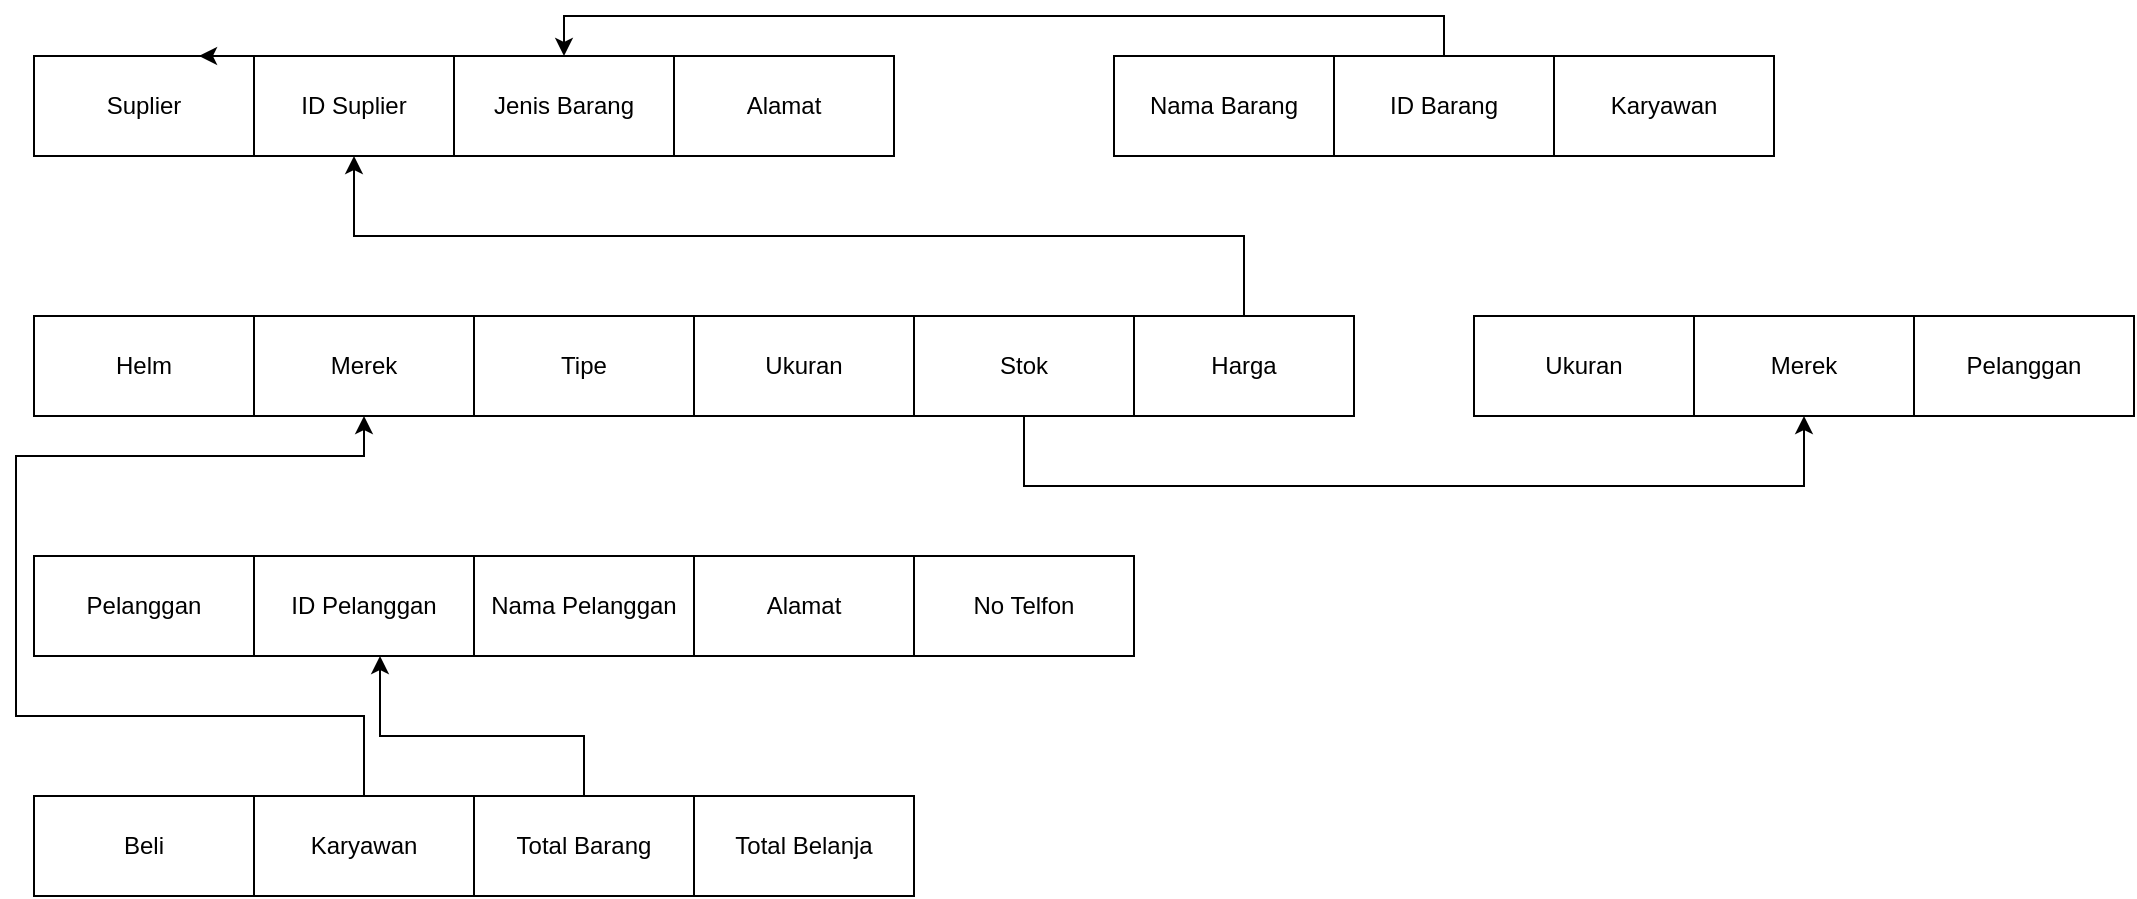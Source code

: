 <mxfile version="24.6.4" type="github">
  <diagram name="Page-1" id="xJ-plOZd_CpgwEaKH2XM">
    <mxGraphModel dx="2411" dy="703" grid="1" gridSize="10" guides="1" tooltips="1" connect="1" arrows="1" fold="1" page="1" pageScale="1" pageWidth="850" pageHeight="1100" math="0" shadow="0">
      <root>
        <mxCell id="0" />
        <mxCell id="1" parent="0" />
        <mxCell id="Hymb50wysH_sYhl8VWrP-30" value="Total Belanja" style="rounded=0;whiteSpace=wrap;html=1;" vertex="1" parent="1">
          <mxGeometry x="340" y="440" width="110" height="50" as="geometry" />
        </mxCell>
        <mxCell id="Hymb50wysH_sYhl8VWrP-2" value="Suplier" style="rounded=0;whiteSpace=wrap;html=1;" vertex="1" parent="1">
          <mxGeometry x="10" y="70" width="110" height="50" as="geometry" />
        </mxCell>
        <mxCell id="Hymb50wysH_sYhl8VWrP-3" value="Nama Barang" style="rounded=0;whiteSpace=wrap;html=1;" vertex="1" parent="1">
          <mxGeometry x="550" y="70" width="110" height="50" as="geometry" />
        </mxCell>
        <mxCell id="Hymb50wysH_sYhl8VWrP-43" style="edgeStyle=orthogonalEdgeStyle;rounded=0;orthogonalLoop=1;jettySize=auto;html=1;exitX=0.5;exitY=0;exitDx=0;exitDy=0;entryX=0.5;entryY=0;entryDx=0;entryDy=0;" edge="1" parent="1" source="Hymb50wysH_sYhl8VWrP-4" target="Hymb50wysH_sYhl8VWrP-6">
          <mxGeometry relative="1" as="geometry">
            <mxPoint x="280" y="20" as="targetPoint" />
          </mxGeometry>
        </mxCell>
        <mxCell id="Hymb50wysH_sYhl8VWrP-4" value="ID Barang" style="rounded=0;whiteSpace=wrap;html=1;" vertex="1" parent="1">
          <mxGeometry x="660" y="70" width="110" height="50" as="geometry" />
        </mxCell>
        <mxCell id="Hymb50wysH_sYhl8VWrP-5" value="Alamat" style="rounded=0;whiteSpace=wrap;html=1;" vertex="1" parent="1">
          <mxGeometry x="330" y="70" width="110" height="50" as="geometry" />
        </mxCell>
        <mxCell id="Hymb50wysH_sYhl8VWrP-6" value="Jenis Barang" style="rounded=0;whiteSpace=wrap;html=1;" vertex="1" parent="1">
          <mxGeometry x="220" y="70" width="110" height="50" as="geometry" />
        </mxCell>
        <mxCell id="Hymb50wysH_sYhl8VWrP-7" value="ID Suplier" style="rounded=0;whiteSpace=wrap;html=1;" vertex="1" parent="1">
          <mxGeometry x="120" y="70" width="100" height="50" as="geometry" />
        </mxCell>
        <mxCell id="Hymb50wysH_sYhl8VWrP-8" style="edgeStyle=orthogonalEdgeStyle;rounded=0;orthogonalLoop=1;jettySize=auto;html=1;exitX=1;exitY=0;exitDx=0;exitDy=0;entryX=0.75;entryY=0;entryDx=0;entryDy=0;" edge="1" parent="1" source="Hymb50wysH_sYhl8VWrP-2" target="Hymb50wysH_sYhl8VWrP-2">
          <mxGeometry relative="1" as="geometry" />
        </mxCell>
        <mxCell id="Hymb50wysH_sYhl8VWrP-9" value="Karyawan" style="rounded=0;whiteSpace=wrap;html=1;" vertex="1" parent="1">
          <mxGeometry x="770" y="70" width="110" height="50" as="geometry" />
        </mxCell>
        <mxCell id="Hymb50wysH_sYhl8VWrP-11" value="Tipe" style="rounded=0;whiteSpace=wrap;html=1;" vertex="1" parent="1">
          <mxGeometry x="230" y="200" width="110" height="50" as="geometry" />
        </mxCell>
        <mxCell id="Hymb50wysH_sYhl8VWrP-12" value="Merek" style="rounded=0;whiteSpace=wrap;html=1;" vertex="1" parent="1">
          <mxGeometry x="120" y="200" width="110" height="50" as="geometry" />
        </mxCell>
        <mxCell id="Hymb50wysH_sYhl8VWrP-13" value="Helm" style="rounded=0;whiteSpace=wrap;html=1;" vertex="1" parent="1">
          <mxGeometry x="10" y="200" width="110" height="50" as="geometry" />
        </mxCell>
        <mxCell id="Hymb50wysH_sYhl8VWrP-15" value="Ukuran" style="rounded=0;whiteSpace=wrap;html=1;" vertex="1" parent="1">
          <mxGeometry x="340" y="200" width="110" height="50" as="geometry" />
        </mxCell>
        <mxCell id="Hymb50wysH_sYhl8VWrP-45" style="edgeStyle=orthogonalEdgeStyle;rounded=0;orthogonalLoop=1;jettySize=auto;html=1;exitX=0.5;exitY=0;exitDx=0;exitDy=0;entryX=0.5;entryY=1;entryDx=0;entryDy=0;" edge="1" parent="1" source="Hymb50wysH_sYhl8VWrP-16" target="Hymb50wysH_sYhl8VWrP-7">
          <mxGeometry relative="1" as="geometry" />
        </mxCell>
        <mxCell id="Hymb50wysH_sYhl8VWrP-16" value="Harga" style="rounded=0;whiteSpace=wrap;html=1;" vertex="1" parent="1">
          <mxGeometry x="560" y="200" width="110" height="50" as="geometry" />
        </mxCell>
        <mxCell id="Hymb50wysH_sYhl8VWrP-47" style="edgeStyle=orthogonalEdgeStyle;rounded=0;orthogonalLoop=1;jettySize=auto;html=1;exitX=0.5;exitY=1;exitDx=0;exitDy=0;entryX=0.5;entryY=1;entryDx=0;entryDy=0;" edge="1" parent="1" source="Hymb50wysH_sYhl8VWrP-17" target="Hymb50wysH_sYhl8VWrP-18">
          <mxGeometry relative="1" as="geometry">
            <mxPoint x="900" y="320" as="targetPoint" />
            <Array as="points">
              <mxPoint x="505" y="285" />
              <mxPoint x="895" y="285" />
            </Array>
          </mxGeometry>
        </mxCell>
        <mxCell id="Hymb50wysH_sYhl8VWrP-17" value="Stok" style="rounded=0;whiteSpace=wrap;html=1;" vertex="1" parent="1">
          <mxGeometry x="450" y="200" width="110" height="50" as="geometry" />
        </mxCell>
        <mxCell id="Hymb50wysH_sYhl8VWrP-18" value="Merek" style="rounded=0;whiteSpace=wrap;html=1;" vertex="1" parent="1">
          <mxGeometry x="840" y="200" width="110" height="50" as="geometry" />
        </mxCell>
        <mxCell id="Hymb50wysH_sYhl8VWrP-20" value="Pelanggan" style="rounded=0;whiteSpace=wrap;html=1;" vertex="1" parent="1">
          <mxGeometry x="950" y="200" width="110" height="50" as="geometry" />
        </mxCell>
        <mxCell id="Hymb50wysH_sYhl8VWrP-21" value="Ukuran" style="rounded=0;whiteSpace=wrap;html=1;" vertex="1" parent="1">
          <mxGeometry x="730" y="200" width="110" height="50" as="geometry" />
        </mxCell>
        <mxCell id="Hymb50wysH_sYhl8VWrP-23" value="No Telfon" style="rounded=0;whiteSpace=wrap;html=1;" vertex="1" parent="1">
          <mxGeometry x="450" y="320" width="110" height="50" as="geometry" />
        </mxCell>
        <mxCell id="Hymb50wysH_sYhl8VWrP-24" value="ID Pelanggan" style="rounded=0;whiteSpace=wrap;html=1;" vertex="1" parent="1">
          <mxGeometry x="120" y="320" width="110" height="50" as="geometry" />
        </mxCell>
        <mxCell id="Hymb50wysH_sYhl8VWrP-25" value="Alamat" style="rounded=0;whiteSpace=wrap;html=1;" vertex="1" parent="1">
          <mxGeometry x="340" y="320" width="110" height="50" as="geometry" />
        </mxCell>
        <mxCell id="Hymb50wysH_sYhl8VWrP-26" value="Nama Pelanggan" style="rounded=0;whiteSpace=wrap;html=1;" vertex="1" parent="1">
          <mxGeometry x="230" y="320" width="110" height="50" as="geometry" />
        </mxCell>
        <mxCell id="Hymb50wysH_sYhl8VWrP-27" value="Pelanggan" style="rounded=0;whiteSpace=wrap;html=1;" vertex="1" parent="1">
          <mxGeometry x="10" y="320" width="110" height="50" as="geometry" />
        </mxCell>
        <mxCell id="Hymb50wysH_sYhl8VWrP-31" value="Total Barang" style="rounded=0;whiteSpace=wrap;html=1;" vertex="1" parent="1">
          <mxGeometry x="230" y="440" width="110" height="50" as="geometry" />
        </mxCell>
        <mxCell id="Hymb50wysH_sYhl8VWrP-49" style="edgeStyle=orthogonalEdgeStyle;rounded=0;orthogonalLoop=1;jettySize=auto;html=1;exitX=0.5;exitY=0;exitDx=0;exitDy=0;entryX=0.5;entryY=1;entryDx=0;entryDy=0;" edge="1" parent="1" source="Hymb50wysH_sYhl8VWrP-32" target="Hymb50wysH_sYhl8VWrP-12">
          <mxGeometry relative="1" as="geometry">
            <mxPoint y="270" as="targetPoint" />
            <Array as="points">
              <mxPoint x="175" y="400" />
              <mxPoint x="1" y="400" />
              <mxPoint x="1" y="270" />
              <mxPoint x="175" y="270" />
            </Array>
          </mxGeometry>
        </mxCell>
        <mxCell id="Hymb50wysH_sYhl8VWrP-32" value="Karyawan" style="rounded=0;whiteSpace=wrap;html=1;" vertex="1" parent="1">
          <mxGeometry x="120" y="440" width="110" height="50" as="geometry" />
        </mxCell>
        <mxCell id="Hymb50wysH_sYhl8VWrP-33" value="Beli" style="rounded=0;whiteSpace=wrap;html=1;" vertex="1" parent="1">
          <mxGeometry x="10" y="440" width="110" height="50" as="geometry" />
        </mxCell>
        <mxCell id="Hymb50wysH_sYhl8VWrP-50" style="edgeStyle=orthogonalEdgeStyle;rounded=0;orthogonalLoop=1;jettySize=auto;html=1;exitX=0.5;exitY=0;exitDx=0;exitDy=0;" edge="1" parent="1" source="Hymb50wysH_sYhl8VWrP-31">
          <mxGeometry relative="1" as="geometry">
            <mxPoint x="183" y="370" as="targetPoint" />
            <Array as="points">
              <mxPoint x="285" y="410" />
              <mxPoint x="183" y="410" />
            </Array>
          </mxGeometry>
        </mxCell>
      </root>
    </mxGraphModel>
  </diagram>
</mxfile>

